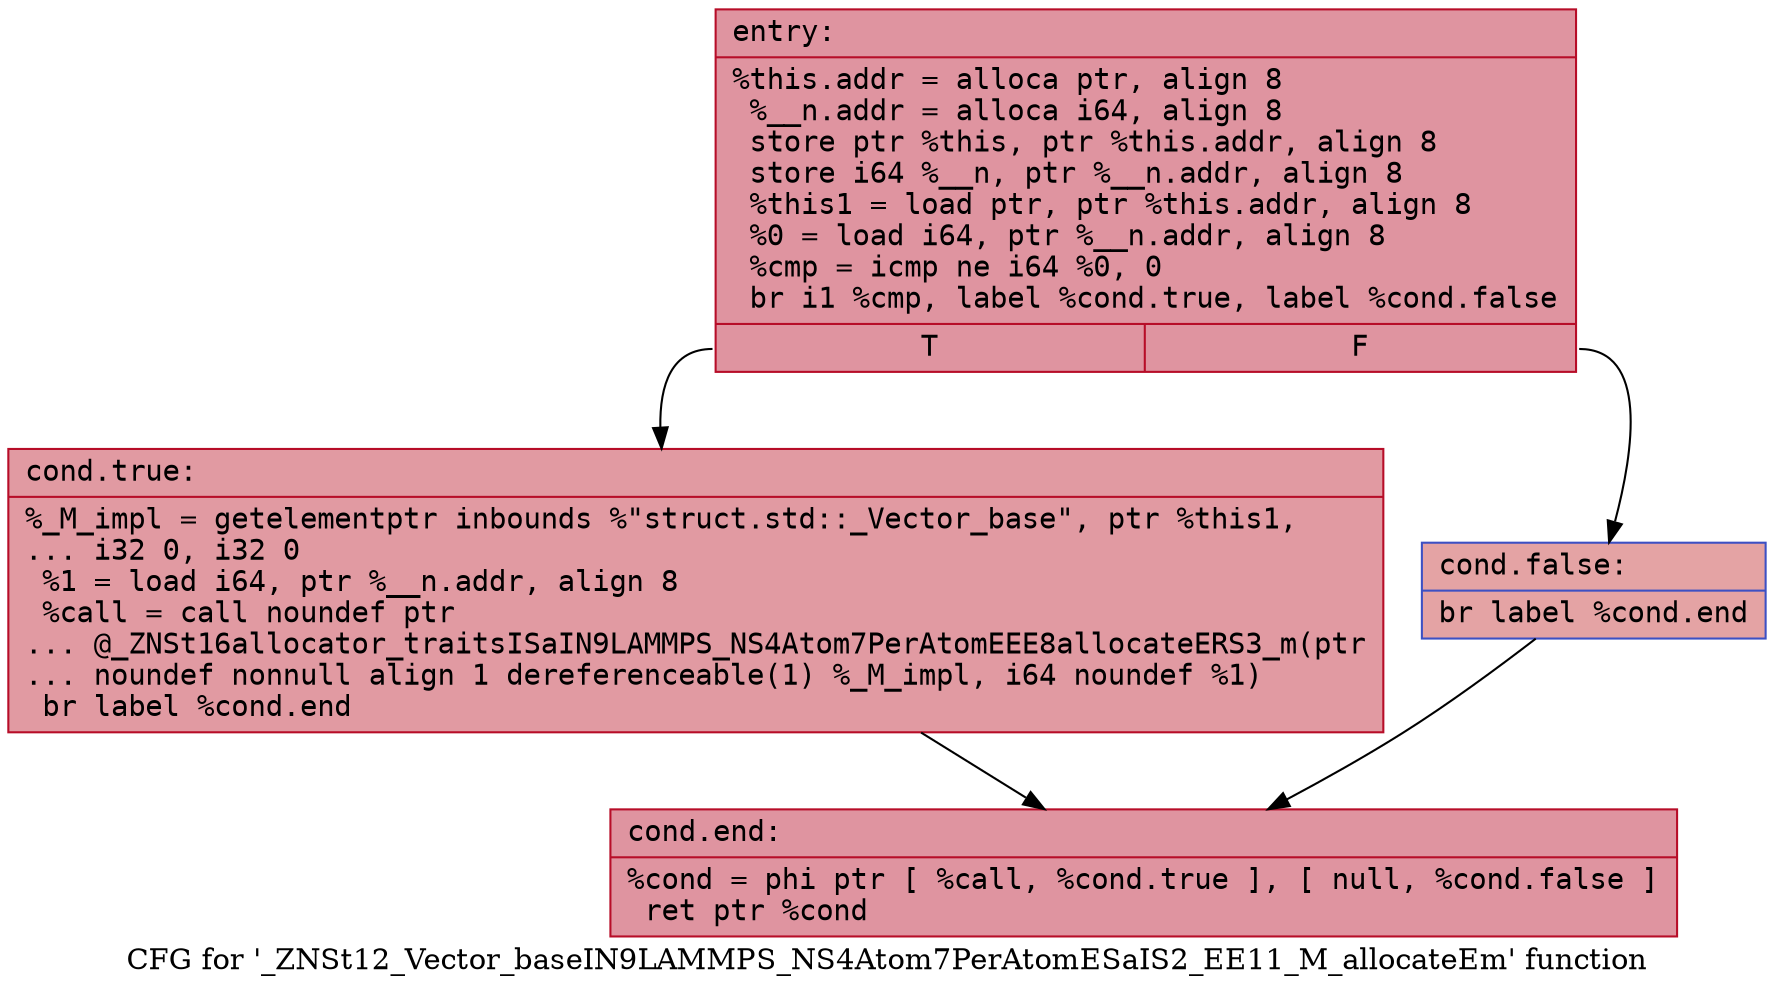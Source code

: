 digraph "CFG for '_ZNSt12_Vector_baseIN9LAMMPS_NS4Atom7PerAtomESaIS2_EE11_M_allocateEm' function" {
	label="CFG for '_ZNSt12_Vector_baseIN9LAMMPS_NS4Atom7PerAtomESaIS2_EE11_M_allocateEm' function";

	Node0x55aea92280e0 [shape=record,color="#b70d28ff", style=filled, fillcolor="#b70d2870" fontname="Courier",label="{entry:\l|  %this.addr = alloca ptr, align 8\l  %__n.addr = alloca i64, align 8\l  store ptr %this, ptr %this.addr, align 8\l  store i64 %__n, ptr %__n.addr, align 8\l  %this1 = load ptr, ptr %this.addr, align 8\l  %0 = load i64, ptr %__n.addr, align 8\l  %cmp = icmp ne i64 %0, 0\l  br i1 %cmp, label %cond.true, label %cond.false\l|{<s0>T|<s1>F}}"];
	Node0x55aea92280e0:s0 -> Node0x55aea9228150[tooltip="entry -> cond.true\nProbability 62.50%" ];
	Node0x55aea92280e0:s1 -> Node0x55aea92287f0[tooltip="entry -> cond.false\nProbability 37.50%" ];
	Node0x55aea9228150 [shape=record,color="#b70d28ff", style=filled, fillcolor="#bb1b2c70" fontname="Courier",label="{cond.true:\l|  %_M_impl = getelementptr inbounds %\"struct.std::_Vector_base\", ptr %this1,\l... i32 0, i32 0\l  %1 = load i64, ptr %__n.addr, align 8\l  %call = call noundef ptr\l... @_ZNSt16allocator_traitsISaIN9LAMMPS_NS4Atom7PerAtomEEE8allocateERS3_m(ptr\l... noundef nonnull align 1 dereferenceable(1) %_M_impl, i64 noundef %1)\l  br label %cond.end\l}"];
	Node0x55aea9228150 -> Node0x55aea9228ae0[tooltip="cond.true -> cond.end\nProbability 100.00%" ];
	Node0x55aea92287f0 [shape=record,color="#3d50c3ff", style=filled, fillcolor="#c32e3170" fontname="Courier",label="{cond.false:\l|  br label %cond.end\l}"];
	Node0x55aea92287f0 -> Node0x55aea9228ae0[tooltip="cond.false -> cond.end\nProbability 100.00%" ];
	Node0x55aea9228ae0 [shape=record,color="#b70d28ff", style=filled, fillcolor="#b70d2870" fontname="Courier",label="{cond.end:\l|  %cond = phi ptr [ %call, %cond.true ], [ null, %cond.false ]\l  ret ptr %cond\l}"];
}
